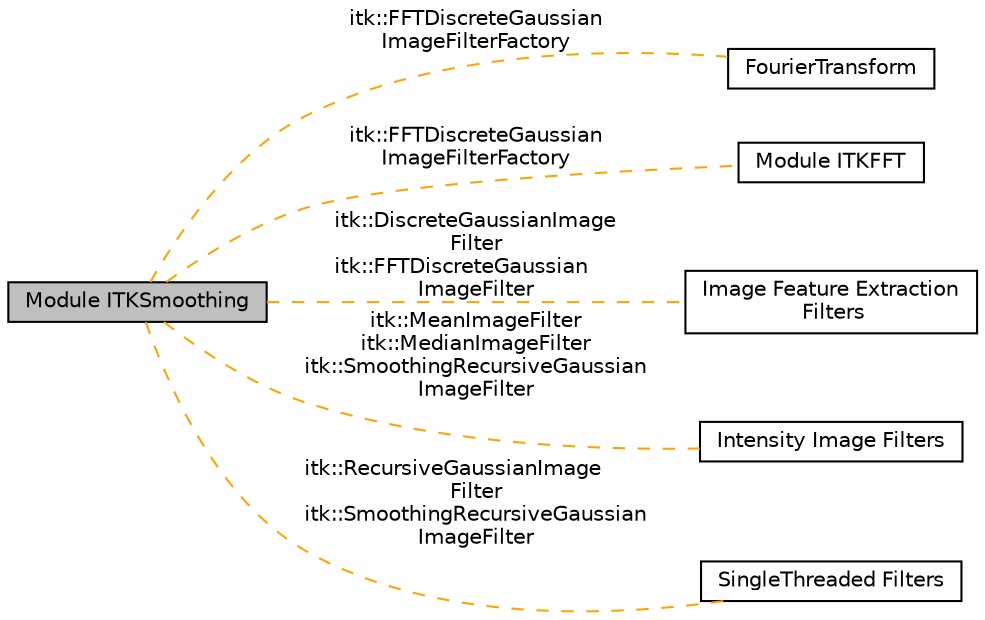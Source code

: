 digraph "Module ITKSmoothing"
{
  edge [fontname="Helvetica",fontsize="10",labelfontname="Helvetica",labelfontsize="10"];
  node [fontname="Helvetica",fontsize="10",shape=box];
  rankdir=LR;
  Node3 [label="FourierTransform",height=0.2,width=0.4,color="black", fillcolor="white", style="filled",URL="$group__FourierTransform.html",tooltip=" "];
  Node4 [label="Module ITKFFT",height=0.2,width=0.4,color="black", fillcolor="white", style="filled",URL="$group__ITKFFT.html",tooltip=" "];
  Node1 [label="Module ITKSmoothing",height=0.2,width=0.4,color="black", fillcolor="grey75", style="filled", fontcolor="black",tooltip=" "];
  Node2 [label="Image Feature Extraction\l Filters",height=0.2,width=0.4,color="black", fillcolor="white", style="filled",URL="$group__ImageFeatureExtraction.html",tooltip=" "];
  Node5 [label="Intensity Image Filters",height=0.2,width=0.4,color="black", fillcolor="white", style="filled",URL="$group__IntensityImageFilters.html",tooltip=" "];
  Node6 [label="SingleThreaded Filters",height=0.2,width=0.4,color="black", fillcolor="white", style="filled",URL="$group__SingleThreaded.html",tooltip=" "];
  Node1->Node2 [shape=plaintext, label="itk::DiscreteGaussianImage\lFilter\nitk::FFTDiscreteGaussian\lImageFilter", color="orange", dir="none", style="dashed"];
  Node1->Node3 [shape=plaintext, label="itk::FFTDiscreteGaussian\lImageFilterFactory", color="orange", dir="none", style="dashed"];
  Node1->Node4 [shape=plaintext, label="itk::FFTDiscreteGaussian\lImageFilterFactory", color="orange", dir="none", style="dashed"];
  Node1->Node5 [shape=plaintext, label="itk::MeanImageFilter\nitk::MedianImageFilter\nitk::SmoothingRecursiveGaussian\lImageFilter", color="orange", dir="none", style="dashed"];
  Node1->Node6 [shape=plaintext, label="itk::RecursiveGaussianImage\lFilter\nitk::SmoothingRecursiveGaussian\lImageFilter", color="orange", dir="none", style="dashed"];
}
